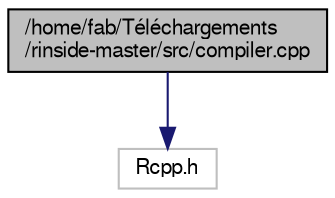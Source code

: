 digraph "/home/fab/Téléchargements/rinside-master/src/compiler.cpp"
{
 // LATEX_PDF_SIZE
  bgcolor="transparent";
  edge [fontname="FreeSans",fontsize="10",labelfontname="FreeSans",labelfontsize="10"];
  node [fontname="FreeSans",fontsize="10",shape=record];
  Node1 [label="/home/fab/Téléchargements\l/rinside-master/src/compiler.cpp",height=0.2,width=0.4,color="black", fillcolor="grey75", style="filled", fontcolor="black",tooltip=" "];
  Node1 -> Node2 [color="midnightblue",fontsize="10",style="solid",fontname="FreeSans"];
  Node2 [label="Rcpp.h",height=0.2,width=0.4,color="grey75",tooltip=" "];
}
